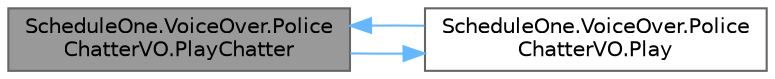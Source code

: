 digraph "ScheduleOne.VoiceOver.PoliceChatterVO.PlayChatter"
{
 // LATEX_PDF_SIZE
  bgcolor="transparent";
  edge [fontname=Helvetica,fontsize=10,labelfontname=Helvetica,labelfontsize=10];
  node [fontname=Helvetica,fontsize=10,shape=box,height=0.2,width=0.4];
  rankdir="LR";
  Node1 [id="Node000001",label="ScheduleOne.VoiceOver.Police\lChatterVO.PlayChatter",height=0.2,width=0.4,color="gray40", fillcolor="grey60", style="filled", fontcolor="black",tooltip=" "];
  Node1 -> Node2 [id="edge1_Node000001_Node000002",color="steelblue1",style="solid",tooltip=" "];
  Node2 [id="Node000002",label="ScheduleOne.VoiceOver.Police\lChatterVO.Play",height=0.2,width=0.4,color="grey40", fillcolor="white", style="filled",URL="$class_schedule_one_1_1_voice_over_1_1_police_chatter_v_o.html#aebe4a5accb94253be7aa09df4f3b4d02",tooltip=" "];
  Node2 -> Node1 [id="edge2_Node000002_Node000001",color="steelblue1",style="solid",tooltip=" "];
}
